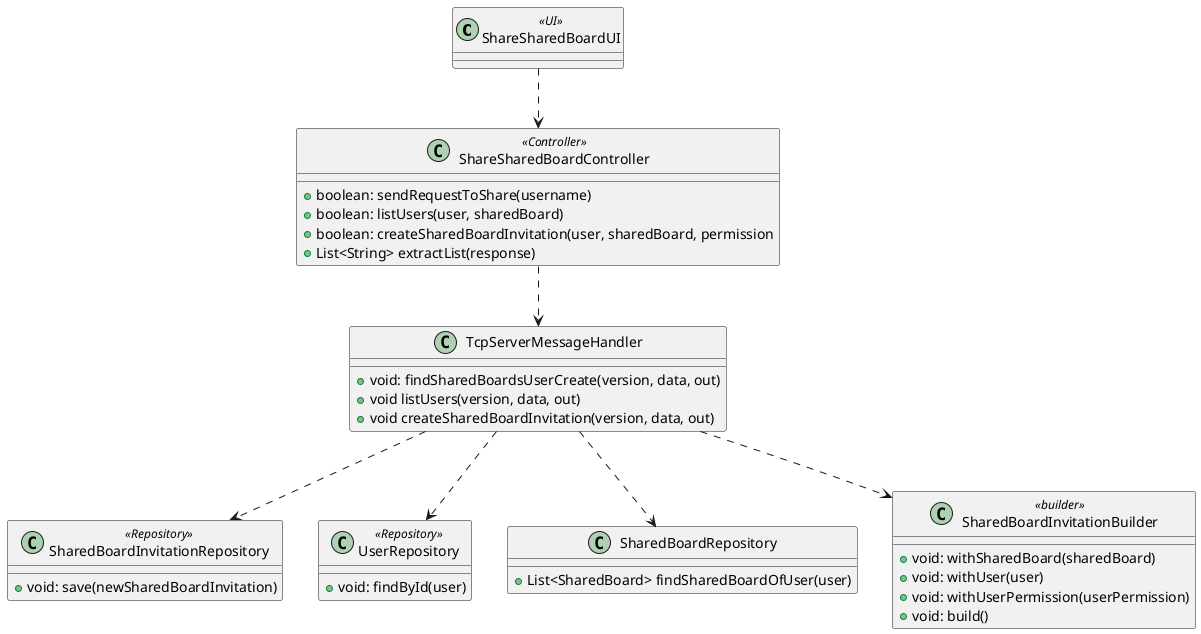 @startuml

class ShareSharedBoardUI <<UI>> {
}

class ShareSharedBoardController <<Controller>> {
    + boolean: sendRequestToShare(username)
    + boolean: listUsers(user, sharedBoard)
    + boolean: createSharedBoardInvitation(user, sharedBoard, permission
    + List<String> extractList(response)
}

class TcpServerMessageHandler {
     + void: findSharedBoardsUserCreate(version, data, out)
     + void listUsers(version, data, out)
     + void createSharedBoardInvitation(version, data, out)
}
class SharedBoardInvitationRepository <<Repository>> {
    + void: save(newSharedBoardInvitation)
}

class UserRepository <<Repository>> {
    + void: findById(user)
}

class SharedBoardRepository{
    + List<SharedBoard> findSharedBoardOfUser(user)
}


class SharedBoardInvitationBuilder <<builder>> {
    + void: withSharedBoard(sharedBoard)
    + void: withUser(user)
    + void: withUserPermission(userPermission)
    + void: build()
}

ShareSharedBoardUI ..> ShareSharedBoardController
ShareSharedBoardController ..> TcpServerMessageHandler
TcpServerMessageHandler ..> UserRepository
TcpServerMessageHandler ..> SharedBoardRepository
TcpServerMessageHandler ..> SharedBoardInvitationRepository
TcpServerMessageHandler ..> SharedBoardInvitationBuilder


@enduml